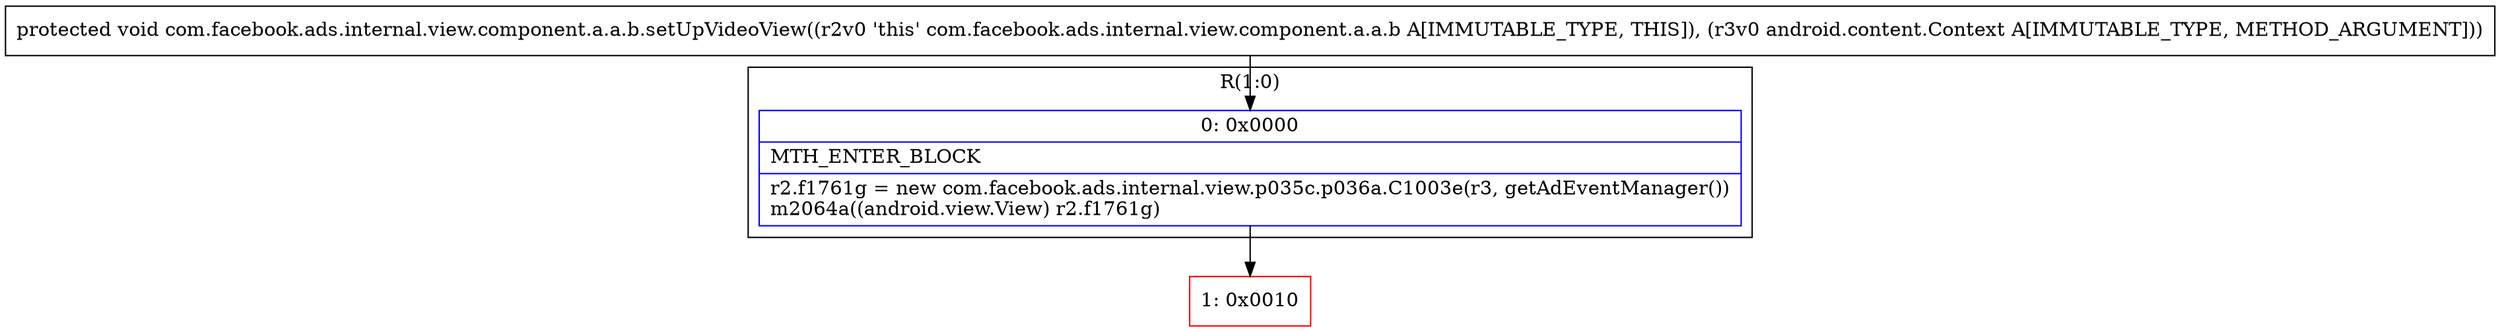 digraph "CFG forcom.facebook.ads.internal.view.component.a.a.b.setUpVideoView(Landroid\/content\/Context;)V" {
subgraph cluster_Region_1320407235 {
label = "R(1:0)";
node [shape=record,color=blue];
Node_0 [shape=record,label="{0\:\ 0x0000|MTH_ENTER_BLOCK\l|r2.f1761g = new com.facebook.ads.internal.view.p035c.p036a.C1003e(r3, getAdEventManager())\lm2064a((android.view.View) r2.f1761g)\l}"];
}
Node_1 [shape=record,color=red,label="{1\:\ 0x0010}"];
MethodNode[shape=record,label="{protected void com.facebook.ads.internal.view.component.a.a.b.setUpVideoView((r2v0 'this' com.facebook.ads.internal.view.component.a.a.b A[IMMUTABLE_TYPE, THIS]), (r3v0 android.content.Context A[IMMUTABLE_TYPE, METHOD_ARGUMENT])) }"];
MethodNode -> Node_0;
Node_0 -> Node_1;
}

